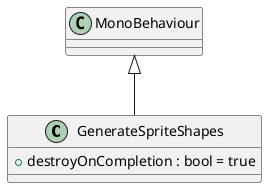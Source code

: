@startuml
class GenerateSpriteShapes {
    + destroyOnCompletion : bool = true
}
MonoBehaviour <|-- GenerateSpriteShapes
@enduml

